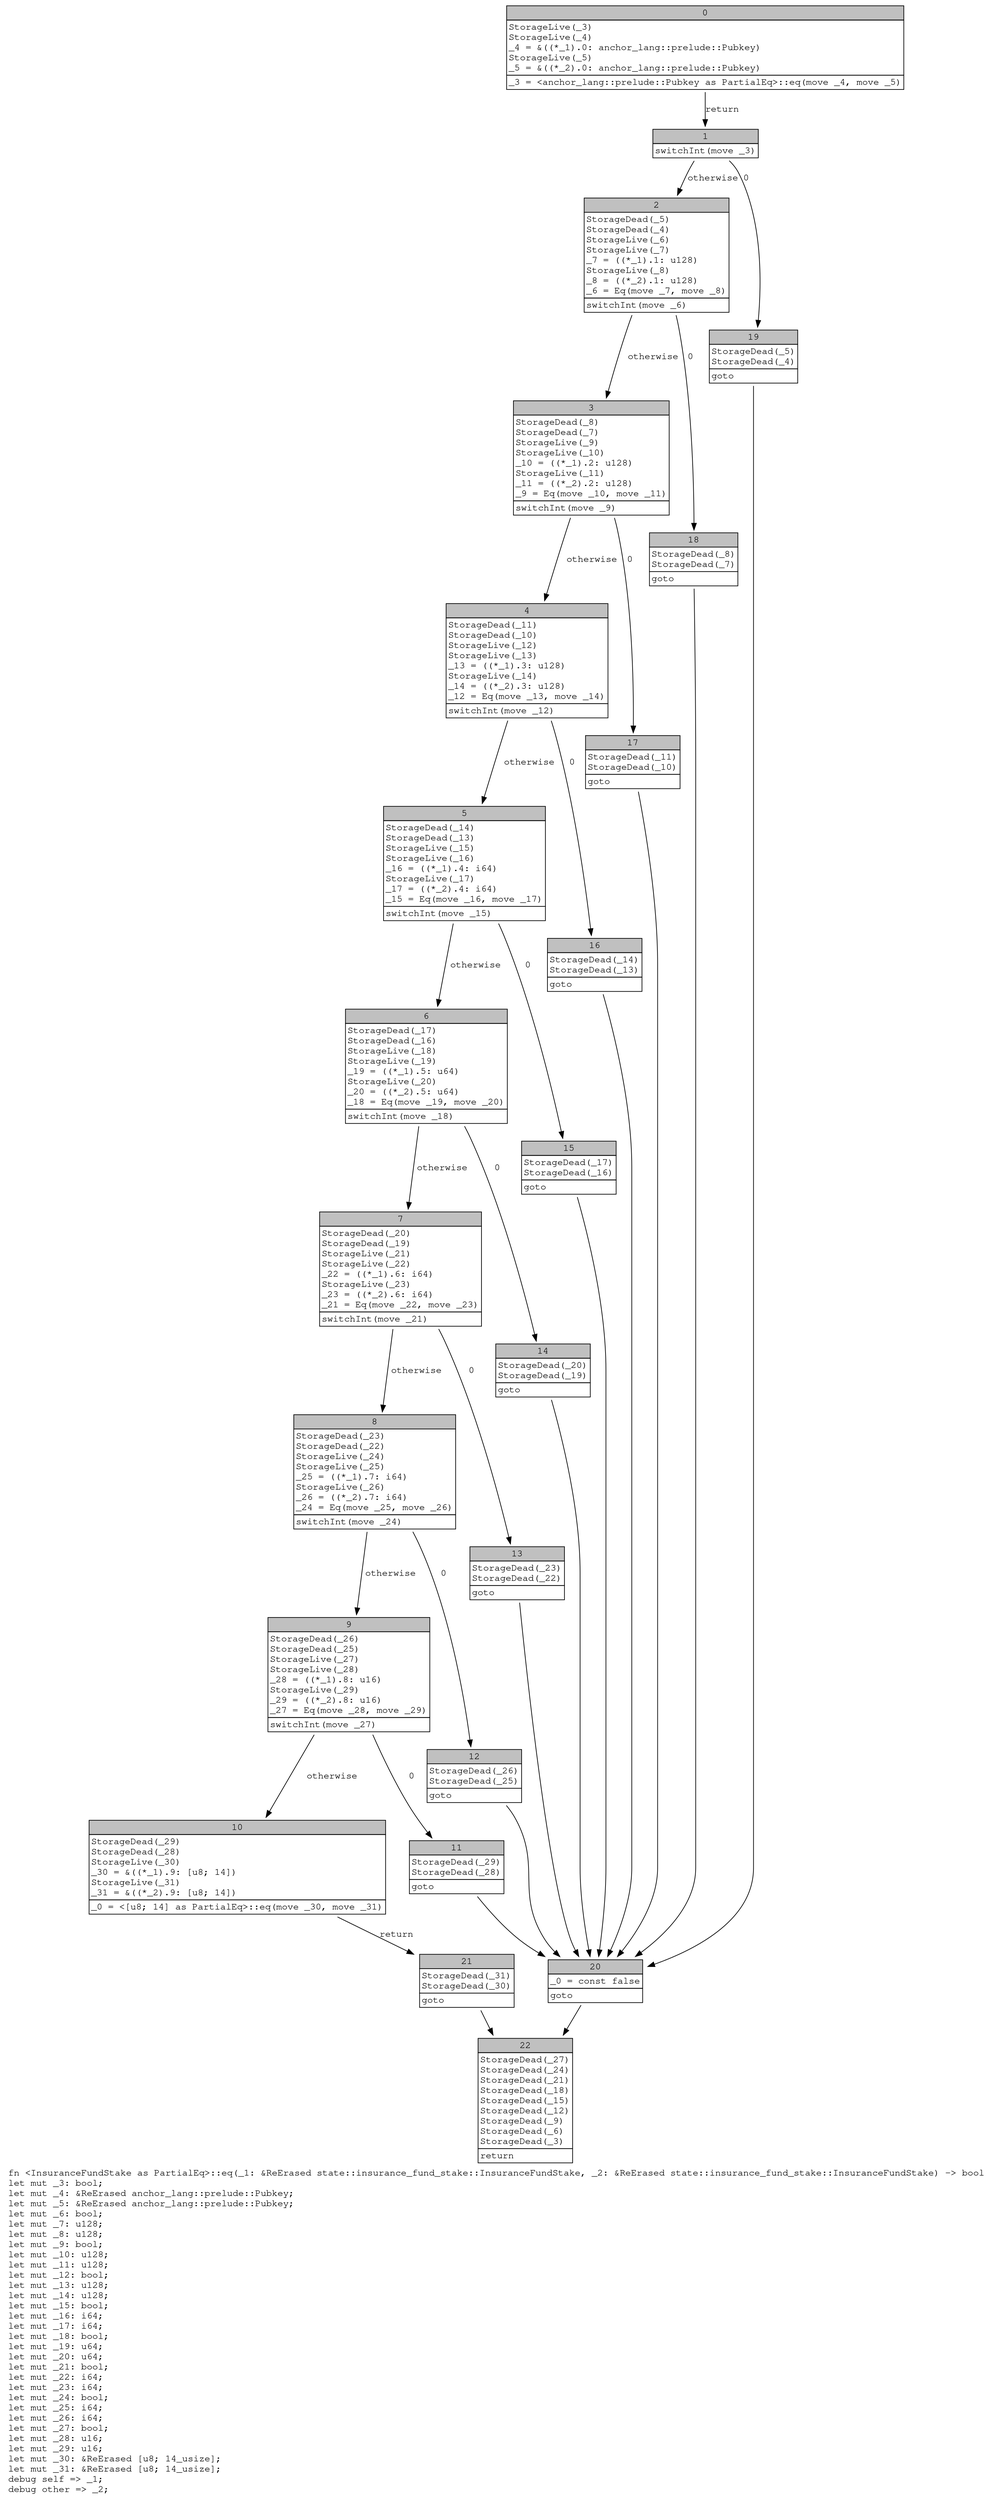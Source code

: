 digraph Mir_0_16509 {
    graph [fontname="Courier, monospace"];
    node [fontname="Courier, monospace"];
    edge [fontname="Courier, monospace"];
    label=<fn &lt;InsuranceFundStake as PartialEq&gt;::eq(_1: &amp;ReErased state::insurance_fund_stake::InsuranceFundStake, _2: &amp;ReErased state::insurance_fund_stake::InsuranceFundStake) -&gt; bool<br align="left"/>let mut _3: bool;<br align="left"/>let mut _4: &amp;ReErased anchor_lang::prelude::Pubkey;<br align="left"/>let mut _5: &amp;ReErased anchor_lang::prelude::Pubkey;<br align="left"/>let mut _6: bool;<br align="left"/>let mut _7: u128;<br align="left"/>let mut _8: u128;<br align="left"/>let mut _9: bool;<br align="left"/>let mut _10: u128;<br align="left"/>let mut _11: u128;<br align="left"/>let mut _12: bool;<br align="left"/>let mut _13: u128;<br align="left"/>let mut _14: u128;<br align="left"/>let mut _15: bool;<br align="left"/>let mut _16: i64;<br align="left"/>let mut _17: i64;<br align="left"/>let mut _18: bool;<br align="left"/>let mut _19: u64;<br align="left"/>let mut _20: u64;<br align="left"/>let mut _21: bool;<br align="left"/>let mut _22: i64;<br align="left"/>let mut _23: i64;<br align="left"/>let mut _24: bool;<br align="left"/>let mut _25: i64;<br align="left"/>let mut _26: i64;<br align="left"/>let mut _27: bool;<br align="left"/>let mut _28: u16;<br align="left"/>let mut _29: u16;<br align="left"/>let mut _30: &amp;ReErased [u8; 14_usize];<br align="left"/>let mut _31: &amp;ReErased [u8; 14_usize];<br align="left"/>debug self =&gt; _1;<br align="left"/>debug other =&gt; _2;<br align="left"/>>;
    bb0__0_16509 [shape="none", label=<<table border="0" cellborder="1" cellspacing="0"><tr><td bgcolor="gray" align="center" colspan="1">0</td></tr><tr><td align="left" balign="left">StorageLive(_3)<br/>StorageLive(_4)<br/>_4 = &amp;((*_1).0: anchor_lang::prelude::Pubkey)<br/>StorageLive(_5)<br/>_5 = &amp;((*_2).0: anchor_lang::prelude::Pubkey)<br/></td></tr><tr><td align="left">_3 = &lt;anchor_lang::prelude::Pubkey as PartialEq&gt;::eq(move _4, move _5)</td></tr></table>>];
    bb1__0_16509 [shape="none", label=<<table border="0" cellborder="1" cellspacing="0"><tr><td bgcolor="gray" align="center" colspan="1">1</td></tr><tr><td align="left">switchInt(move _3)</td></tr></table>>];
    bb2__0_16509 [shape="none", label=<<table border="0" cellborder="1" cellspacing="0"><tr><td bgcolor="gray" align="center" colspan="1">2</td></tr><tr><td align="left" balign="left">StorageDead(_5)<br/>StorageDead(_4)<br/>StorageLive(_6)<br/>StorageLive(_7)<br/>_7 = ((*_1).1: u128)<br/>StorageLive(_8)<br/>_8 = ((*_2).1: u128)<br/>_6 = Eq(move _7, move _8)<br/></td></tr><tr><td align="left">switchInt(move _6)</td></tr></table>>];
    bb3__0_16509 [shape="none", label=<<table border="0" cellborder="1" cellspacing="0"><tr><td bgcolor="gray" align="center" colspan="1">3</td></tr><tr><td align="left" balign="left">StorageDead(_8)<br/>StorageDead(_7)<br/>StorageLive(_9)<br/>StorageLive(_10)<br/>_10 = ((*_1).2: u128)<br/>StorageLive(_11)<br/>_11 = ((*_2).2: u128)<br/>_9 = Eq(move _10, move _11)<br/></td></tr><tr><td align="left">switchInt(move _9)</td></tr></table>>];
    bb4__0_16509 [shape="none", label=<<table border="0" cellborder="1" cellspacing="0"><tr><td bgcolor="gray" align="center" colspan="1">4</td></tr><tr><td align="left" balign="left">StorageDead(_11)<br/>StorageDead(_10)<br/>StorageLive(_12)<br/>StorageLive(_13)<br/>_13 = ((*_1).3: u128)<br/>StorageLive(_14)<br/>_14 = ((*_2).3: u128)<br/>_12 = Eq(move _13, move _14)<br/></td></tr><tr><td align="left">switchInt(move _12)</td></tr></table>>];
    bb5__0_16509 [shape="none", label=<<table border="0" cellborder="1" cellspacing="0"><tr><td bgcolor="gray" align="center" colspan="1">5</td></tr><tr><td align="left" balign="left">StorageDead(_14)<br/>StorageDead(_13)<br/>StorageLive(_15)<br/>StorageLive(_16)<br/>_16 = ((*_1).4: i64)<br/>StorageLive(_17)<br/>_17 = ((*_2).4: i64)<br/>_15 = Eq(move _16, move _17)<br/></td></tr><tr><td align="left">switchInt(move _15)</td></tr></table>>];
    bb6__0_16509 [shape="none", label=<<table border="0" cellborder="1" cellspacing="0"><tr><td bgcolor="gray" align="center" colspan="1">6</td></tr><tr><td align="left" balign="left">StorageDead(_17)<br/>StorageDead(_16)<br/>StorageLive(_18)<br/>StorageLive(_19)<br/>_19 = ((*_1).5: u64)<br/>StorageLive(_20)<br/>_20 = ((*_2).5: u64)<br/>_18 = Eq(move _19, move _20)<br/></td></tr><tr><td align="left">switchInt(move _18)</td></tr></table>>];
    bb7__0_16509 [shape="none", label=<<table border="0" cellborder="1" cellspacing="0"><tr><td bgcolor="gray" align="center" colspan="1">7</td></tr><tr><td align="left" balign="left">StorageDead(_20)<br/>StorageDead(_19)<br/>StorageLive(_21)<br/>StorageLive(_22)<br/>_22 = ((*_1).6: i64)<br/>StorageLive(_23)<br/>_23 = ((*_2).6: i64)<br/>_21 = Eq(move _22, move _23)<br/></td></tr><tr><td align="left">switchInt(move _21)</td></tr></table>>];
    bb8__0_16509 [shape="none", label=<<table border="0" cellborder="1" cellspacing="0"><tr><td bgcolor="gray" align="center" colspan="1">8</td></tr><tr><td align="left" balign="left">StorageDead(_23)<br/>StorageDead(_22)<br/>StorageLive(_24)<br/>StorageLive(_25)<br/>_25 = ((*_1).7: i64)<br/>StorageLive(_26)<br/>_26 = ((*_2).7: i64)<br/>_24 = Eq(move _25, move _26)<br/></td></tr><tr><td align="left">switchInt(move _24)</td></tr></table>>];
    bb9__0_16509 [shape="none", label=<<table border="0" cellborder="1" cellspacing="0"><tr><td bgcolor="gray" align="center" colspan="1">9</td></tr><tr><td align="left" balign="left">StorageDead(_26)<br/>StorageDead(_25)<br/>StorageLive(_27)<br/>StorageLive(_28)<br/>_28 = ((*_1).8: u16)<br/>StorageLive(_29)<br/>_29 = ((*_2).8: u16)<br/>_27 = Eq(move _28, move _29)<br/></td></tr><tr><td align="left">switchInt(move _27)</td></tr></table>>];
    bb10__0_16509 [shape="none", label=<<table border="0" cellborder="1" cellspacing="0"><tr><td bgcolor="gray" align="center" colspan="1">10</td></tr><tr><td align="left" balign="left">StorageDead(_29)<br/>StorageDead(_28)<br/>StorageLive(_30)<br/>_30 = &amp;((*_1).9: [u8; 14])<br/>StorageLive(_31)<br/>_31 = &amp;((*_2).9: [u8; 14])<br/></td></tr><tr><td align="left">_0 = &lt;[u8; 14] as PartialEq&gt;::eq(move _30, move _31)</td></tr></table>>];
    bb11__0_16509 [shape="none", label=<<table border="0" cellborder="1" cellspacing="0"><tr><td bgcolor="gray" align="center" colspan="1">11</td></tr><tr><td align="left" balign="left">StorageDead(_29)<br/>StorageDead(_28)<br/></td></tr><tr><td align="left">goto</td></tr></table>>];
    bb12__0_16509 [shape="none", label=<<table border="0" cellborder="1" cellspacing="0"><tr><td bgcolor="gray" align="center" colspan="1">12</td></tr><tr><td align="left" balign="left">StorageDead(_26)<br/>StorageDead(_25)<br/></td></tr><tr><td align="left">goto</td></tr></table>>];
    bb13__0_16509 [shape="none", label=<<table border="0" cellborder="1" cellspacing="0"><tr><td bgcolor="gray" align="center" colspan="1">13</td></tr><tr><td align="left" balign="left">StorageDead(_23)<br/>StorageDead(_22)<br/></td></tr><tr><td align="left">goto</td></tr></table>>];
    bb14__0_16509 [shape="none", label=<<table border="0" cellborder="1" cellspacing="0"><tr><td bgcolor="gray" align="center" colspan="1">14</td></tr><tr><td align="left" balign="left">StorageDead(_20)<br/>StorageDead(_19)<br/></td></tr><tr><td align="left">goto</td></tr></table>>];
    bb15__0_16509 [shape="none", label=<<table border="0" cellborder="1" cellspacing="0"><tr><td bgcolor="gray" align="center" colspan="1">15</td></tr><tr><td align="left" balign="left">StorageDead(_17)<br/>StorageDead(_16)<br/></td></tr><tr><td align="left">goto</td></tr></table>>];
    bb16__0_16509 [shape="none", label=<<table border="0" cellborder="1" cellspacing="0"><tr><td bgcolor="gray" align="center" colspan="1">16</td></tr><tr><td align="left" balign="left">StorageDead(_14)<br/>StorageDead(_13)<br/></td></tr><tr><td align="left">goto</td></tr></table>>];
    bb17__0_16509 [shape="none", label=<<table border="0" cellborder="1" cellspacing="0"><tr><td bgcolor="gray" align="center" colspan="1">17</td></tr><tr><td align="left" balign="left">StorageDead(_11)<br/>StorageDead(_10)<br/></td></tr><tr><td align="left">goto</td></tr></table>>];
    bb18__0_16509 [shape="none", label=<<table border="0" cellborder="1" cellspacing="0"><tr><td bgcolor="gray" align="center" colspan="1">18</td></tr><tr><td align="left" balign="left">StorageDead(_8)<br/>StorageDead(_7)<br/></td></tr><tr><td align="left">goto</td></tr></table>>];
    bb19__0_16509 [shape="none", label=<<table border="0" cellborder="1" cellspacing="0"><tr><td bgcolor="gray" align="center" colspan="1">19</td></tr><tr><td align="left" balign="left">StorageDead(_5)<br/>StorageDead(_4)<br/></td></tr><tr><td align="left">goto</td></tr></table>>];
    bb20__0_16509 [shape="none", label=<<table border="0" cellborder="1" cellspacing="0"><tr><td bgcolor="gray" align="center" colspan="1">20</td></tr><tr><td align="left" balign="left">_0 = const false<br/></td></tr><tr><td align="left">goto</td></tr></table>>];
    bb21__0_16509 [shape="none", label=<<table border="0" cellborder="1" cellspacing="0"><tr><td bgcolor="gray" align="center" colspan="1">21</td></tr><tr><td align="left" balign="left">StorageDead(_31)<br/>StorageDead(_30)<br/></td></tr><tr><td align="left">goto</td></tr></table>>];
    bb22__0_16509 [shape="none", label=<<table border="0" cellborder="1" cellspacing="0"><tr><td bgcolor="gray" align="center" colspan="1">22</td></tr><tr><td align="left" balign="left">StorageDead(_27)<br/>StorageDead(_24)<br/>StorageDead(_21)<br/>StorageDead(_18)<br/>StorageDead(_15)<br/>StorageDead(_12)<br/>StorageDead(_9)<br/>StorageDead(_6)<br/>StorageDead(_3)<br/></td></tr><tr><td align="left">return</td></tr></table>>];
    bb0__0_16509 -> bb1__0_16509 [label="return"];
    bb1__0_16509 -> bb19__0_16509 [label="0"];
    bb1__0_16509 -> bb2__0_16509 [label="otherwise"];
    bb2__0_16509 -> bb18__0_16509 [label="0"];
    bb2__0_16509 -> bb3__0_16509 [label="otherwise"];
    bb3__0_16509 -> bb17__0_16509 [label="0"];
    bb3__0_16509 -> bb4__0_16509 [label="otherwise"];
    bb4__0_16509 -> bb16__0_16509 [label="0"];
    bb4__0_16509 -> bb5__0_16509 [label="otherwise"];
    bb5__0_16509 -> bb15__0_16509 [label="0"];
    bb5__0_16509 -> bb6__0_16509 [label="otherwise"];
    bb6__0_16509 -> bb14__0_16509 [label="0"];
    bb6__0_16509 -> bb7__0_16509 [label="otherwise"];
    bb7__0_16509 -> bb13__0_16509 [label="0"];
    bb7__0_16509 -> bb8__0_16509 [label="otherwise"];
    bb8__0_16509 -> bb12__0_16509 [label="0"];
    bb8__0_16509 -> bb9__0_16509 [label="otherwise"];
    bb9__0_16509 -> bb11__0_16509 [label="0"];
    bb9__0_16509 -> bb10__0_16509 [label="otherwise"];
    bb10__0_16509 -> bb21__0_16509 [label="return"];
    bb11__0_16509 -> bb20__0_16509 [label=""];
    bb12__0_16509 -> bb20__0_16509 [label=""];
    bb13__0_16509 -> bb20__0_16509 [label=""];
    bb14__0_16509 -> bb20__0_16509 [label=""];
    bb15__0_16509 -> bb20__0_16509 [label=""];
    bb16__0_16509 -> bb20__0_16509 [label=""];
    bb17__0_16509 -> bb20__0_16509 [label=""];
    bb18__0_16509 -> bb20__0_16509 [label=""];
    bb19__0_16509 -> bb20__0_16509 [label=""];
    bb20__0_16509 -> bb22__0_16509 [label=""];
    bb21__0_16509 -> bb22__0_16509 [label=""];
}
